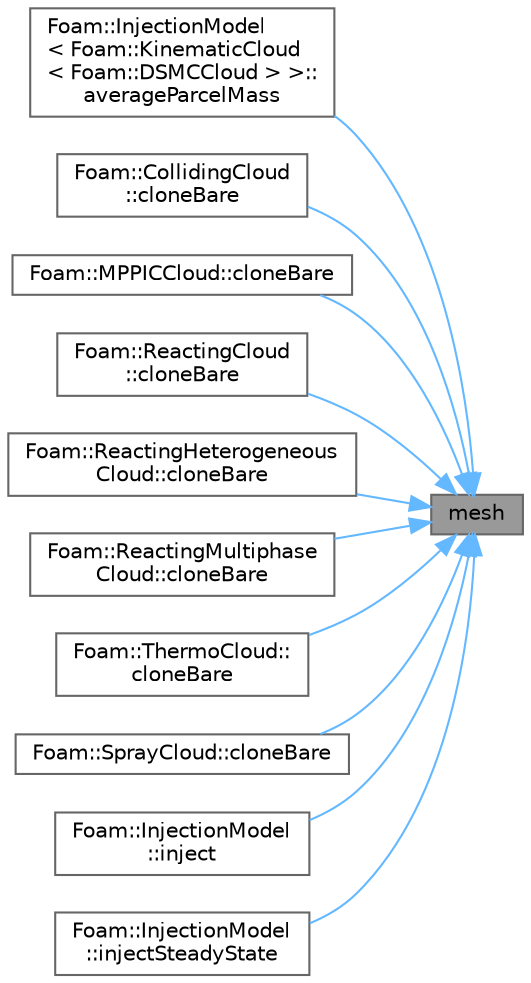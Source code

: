 digraph "mesh"
{
 // LATEX_PDF_SIZE
  bgcolor="transparent";
  edge [fontname=Helvetica,fontsize=10,labelfontname=Helvetica,labelfontsize=10];
  node [fontname=Helvetica,fontsize=10,shape=box,height=0.2,width=0.4];
  rankdir="RL";
  Node1 [id="Node000001",label="mesh",height=0.2,width=0.4,color="gray40", fillcolor="grey60", style="filled", fontcolor="black",tooltip=" "];
  Node1 -> Node2 [id="edge1_Node000001_Node000002",dir="back",color="steelblue1",style="solid",tooltip=" "];
  Node2 [id="Node000002",label="Foam::InjectionModel\l\< Foam::KinematicCloud\l\< Foam::DSMCCloud \> \>::\laverageParcelMass",height=0.2,width=0.4,color="grey40", fillcolor="white", style="filled",URL="$classFoam_1_1InjectionModel.html#a8d6e9910b3b4ee07b11d7637b97348e2",tooltip=" "];
  Node1 -> Node3 [id="edge2_Node000001_Node000003",dir="back",color="steelblue1",style="solid",tooltip=" "];
  Node3 [id="Node000003",label="Foam::CollidingCloud\l::cloneBare",height=0.2,width=0.4,color="grey40", fillcolor="white", style="filled",URL="$classFoam_1_1CollidingCloud.html#a957ca241820159d413a3548b1e423225",tooltip=" "];
  Node1 -> Node4 [id="edge3_Node000001_Node000004",dir="back",color="steelblue1",style="solid",tooltip=" "];
  Node4 [id="Node000004",label="Foam::MPPICCloud::cloneBare",height=0.2,width=0.4,color="grey40", fillcolor="white", style="filled",URL="$classFoam_1_1MPPICCloud.html#a957ca241820159d413a3548b1e423225",tooltip=" "];
  Node1 -> Node5 [id="edge4_Node000001_Node000005",dir="back",color="steelblue1",style="solid",tooltip=" "];
  Node5 [id="Node000005",label="Foam::ReactingCloud\l::cloneBare",height=0.2,width=0.4,color="grey40", fillcolor="white", style="filled",URL="$classFoam_1_1ReactingCloud.html#a957ca241820159d413a3548b1e423225",tooltip=" "];
  Node1 -> Node6 [id="edge5_Node000001_Node000006",dir="back",color="steelblue1",style="solid",tooltip=" "];
  Node6 [id="Node000006",label="Foam::ReactingHeterogeneous\lCloud::cloneBare",height=0.2,width=0.4,color="grey40", fillcolor="white", style="filled",URL="$classFoam_1_1ReactingHeterogeneousCloud.html#a957ca241820159d413a3548b1e423225",tooltip=" "];
  Node1 -> Node7 [id="edge6_Node000001_Node000007",dir="back",color="steelblue1",style="solid",tooltip=" "];
  Node7 [id="Node000007",label="Foam::ReactingMultiphase\lCloud::cloneBare",height=0.2,width=0.4,color="grey40", fillcolor="white", style="filled",URL="$classFoam_1_1ReactingMultiphaseCloud.html#a957ca241820159d413a3548b1e423225",tooltip=" "];
  Node1 -> Node8 [id="edge7_Node000001_Node000008",dir="back",color="steelblue1",style="solid",tooltip=" "];
  Node8 [id="Node000008",label="Foam::ThermoCloud::\lcloneBare",height=0.2,width=0.4,color="grey40", fillcolor="white", style="filled",URL="$classFoam_1_1ThermoCloud.html#a957ca241820159d413a3548b1e423225",tooltip=" "];
  Node1 -> Node9 [id="edge8_Node000001_Node000009",dir="back",color="steelblue1",style="solid",tooltip=" "];
  Node9 [id="Node000009",label="Foam::SprayCloud::cloneBare",height=0.2,width=0.4,color="grey40", fillcolor="white", style="filled",URL="$classFoam_1_1SprayCloud.html#a957ca241820159d413a3548b1e423225",tooltip=" "];
  Node1 -> Node10 [id="edge9_Node000001_Node000010",dir="back",color="steelblue1",style="solid",tooltip=" "];
  Node10 [id="Node000010",label="Foam::InjectionModel\l::inject",height=0.2,width=0.4,color="grey40", fillcolor="white", style="filled",URL="$classFoam_1_1InjectionModel.html#a1efd0f4865994975c398a06e939ca132",tooltip=" "];
  Node1 -> Node11 [id="edge10_Node000001_Node000011",dir="back",color="steelblue1",style="solid",tooltip=" "];
  Node11 [id="Node000011",label="Foam::InjectionModel\l::injectSteadyState",height=0.2,width=0.4,color="grey40", fillcolor="white", style="filled",URL="$classFoam_1_1InjectionModel.html#aad448be3c9c7b12882e4ebd2ca79a6b0",tooltip=" "];
}
